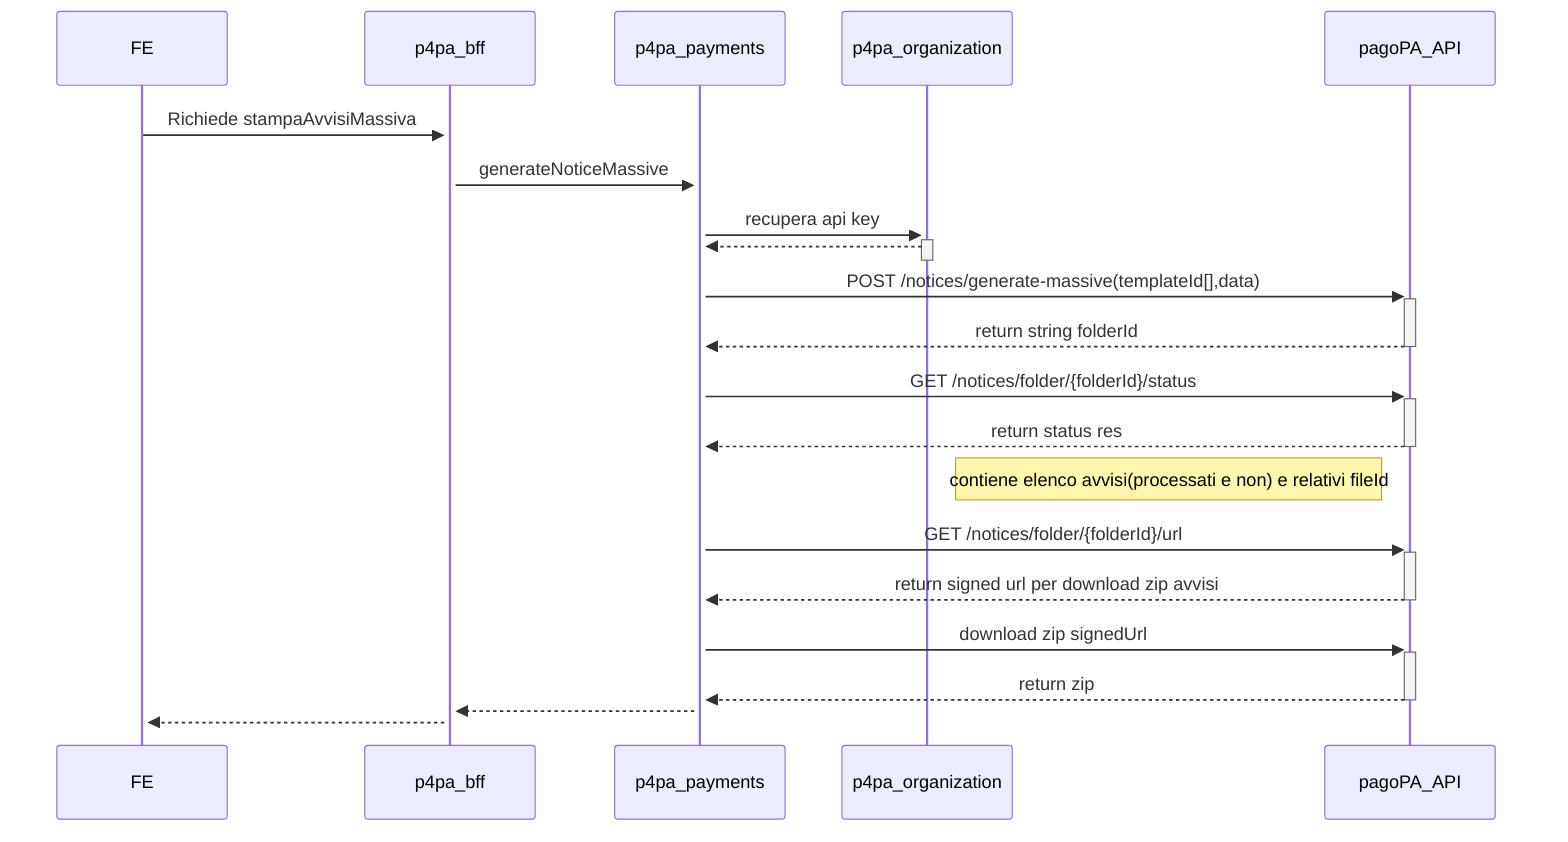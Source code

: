 sequenceDiagram
    participant FE
    participant p4pa_bff
    participant p4pa_payments
    participant p4pa_organization
    participant pagoPA_API

     FE ->>+ p4pa_bff: Richiede stampaAvvisiMassiva
        p4pa_bff ->>+ p4pa_payments: generateNoticeMassive
            p4pa_payments ->>+ p4pa_organization: recupera api key
            p4pa_organization -->>- p4pa_payments: #
            p4pa_payments ->>+ pagoPA_API: POST /notices/generate-massive(templateId[],data)
                pagoPA_API -->>- p4pa_payments: return string folderId
                p4pa_payments ->>+ pagoPA_API: GET /notices/folder/{folderId}/status
                pagoPA_API -->>- p4pa_payments: return status res
                note left of pagoPA_API: contiene elenco avvisi(processati e non) e relativi fileId
                p4pa_payments ->>+ pagoPA_API: GET /notices/folder/{folderId}/url
                pagoPA_API -->>- p4pa_payments: return signed url per download zip avvisi
                p4pa_payments ->>+ pagoPA_API: download zip signedUrl
                pagoPA_API -->>- p4pa_payments: return zip
        p4pa_payments -->>+ p4pa_bff: #
     p4pa_bff -->>+ FE: #